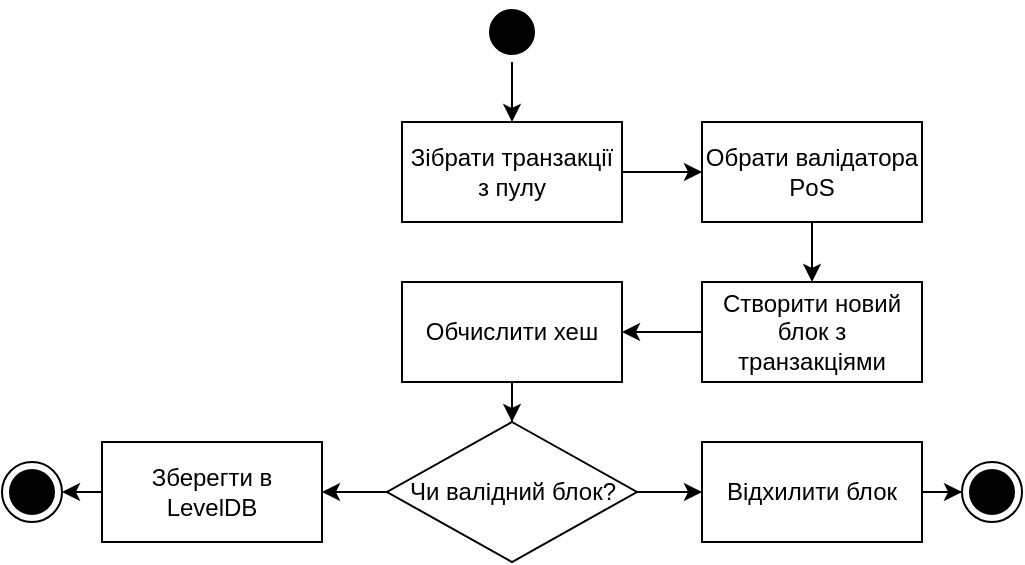 <mxfile version="27.0.6">
  <diagram name="Страница — 1" id="o6EN9a6bm2n5t95lFAL9">
    <mxGraphModel dx="1042" dy="588" grid="1" gridSize="10" guides="1" tooltips="1" connect="1" arrows="1" fold="1" page="1" pageScale="1" pageWidth="827" pageHeight="1169" math="0" shadow="0">
      <root>
        <mxCell id="0" />
        <mxCell id="1" parent="0" />
        <mxCell id="czxN18Cdv0f-kb_h5mWc-13" value="" style="edgeStyle=orthogonalEdgeStyle;rounded=0;orthogonalLoop=1;jettySize=auto;html=1;" edge="1" parent="1" source="czxN18Cdv0f-kb_h5mWc-1" target="czxN18Cdv0f-kb_h5mWc-3">
          <mxGeometry relative="1" as="geometry" />
        </mxCell>
        <mxCell id="czxN18Cdv0f-kb_h5mWc-1" value="" style="ellipse;html=1;shape=startState;fillColor=#000000;strokeColor=#000000;" vertex="1" parent="1">
          <mxGeometry x="380" y="30" width="30" height="30" as="geometry" />
        </mxCell>
        <mxCell id="czxN18Cdv0f-kb_h5mWc-12" style="edgeStyle=orthogonalEdgeStyle;rounded=0;orthogonalLoop=1;jettySize=auto;html=1;entryX=0;entryY=0.5;entryDx=0;entryDy=0;" edge="1" parent="1" source="czxN18Cdv0f-kb_h5mWc-3" target="czxN18Cdv0f-kb_h5mWc-5">
          <mxGeometry relative="1" as="geometry" />
        </mxCell>
        <mxCell id="czxN18Cdv0f-kb_h5mWc-3" value="Зібрати транзакції з пулу" style="html=1;whiteSpace=wrap;" vertex="1" parent="1">
          <mxGeometry x="340" y="90" width="110" height="50" as="geometry" />
        </mxCell>
        <mxCell id="czxN18Cdv0f-kb_h5mWc-7" style="edgeStyle=orthogonalEdgeStyle;rounded=0;orthogonalLoop=1;jettySize=auto;html=1;exitX=0.5;exitY=1;exitDx=0;exitDy=0;entryX=0.5;entryY=0;entryDx=0;entryDy=0;" edge="1" parent="1" source="czxN18Cdv0f-kb_h5mWc-5" target="czxN18Cdv0f-kb_h5mWc-6">
          <mxGeometry relative="1" as="geometry" />
        </mxCell>
        <mxCell id="czxN18Cdv0f-kb_h5mWc-5" value="Обрати валідатора PoS" style="html=1;whiteSpace=wrap;" vertex="1" parent="1">
          <mxGeometry x="490" y="90" width="110" height="50" as="geometry" />
        </mxCell>
        <mxCell id="czxN18Cdv0f-kb_h5mWc-14" value="" style="edgeStyle=orthogonalEdgeStyle;rounded=0;orthogonalLoop=1;jettySize=auto;html=1;" edge="1" parent="1" source="czxN18Cdv0f-kb_h5mWc-6" target="czxN18Cdv0f-kb_h5mWc-9">
          <mxGeometry relative="1" as="geometry" />
        </mxCell>
        <mxCell id="czxN18Cdv0f-kb_h5mWc-6" value="Створити новий блок з транзакціями" style="html=1;whiteSpace=wrap;" vertex="1" parent="1">
          <mxGeometry x="490" y="170" width="110" height="50" as="geometry" />
        </mxCell>
        <mxCell id="czxN18Cdv0f-kb_h5mWc-11" style="edgeStyle=orthogonalEdgeStyle;rounded=0;orthogonalLoop=1;jettySize=auto;html=1;exitX=0.5;exitY=1;exitDx=0;exitDy=0;" edge="1" parent="1" source="czxN18Cdv0f-kb_h5mWc-9" target="czxN18Cdv0f-kb_h5mWc-10">
          <mxGeometry relative="1" as="geometry" />
        </mxCell>
        <mxCell id="czxN18Cdv0f-kb_h5mWc-9" value="Обчислити хеш" style="html=1;whiteSpace=wrap;" vertex="1" parent="1">
          <mxGeometry x="340" y="170" width="110" height="50" as="geometry" />
        </mxCell>
        <mxCell id="czxN18Cdv0f-kb_h5mWc-17" value="" style="edgeStyle=orthogonalEdgeStyle;rounded=0;orthogonalLoop=1;jettySize=auto;html=1;" edge="1" parent="1" source="czxN18Cdv0f-kb_h5mWc-10" target="czxN18Cdv0f-kb_h5mWc-15">
          <mxGeometry relative="1" as="geometry" />
        </mxCell>
        <mxCell id="czxN18Cdv0f-kb_h5mWc-18" value="" style="edgeStyle=orthogonalEdgeStyle;rounded=0;orthogonalLoop=1;jettySize=auto;html=1;" edge="1" parent="1" source="czxN18Cdv0f-kb_h5mWc-10" target="czxN18Cdv0f-kb_h5mWc-16">
          <mxGeometry relative="1" as="geometry" />
        </mxCell>
        <mxCell id="czxN18Cdv0f-kb_h5mWc-10" value="Чи валідний блок?" style="shape=rhombus;perimeter=rhombusPerimeter;whiteSpace=wrap;html=1;align=center;" vertex="1" parent="1">
          <mxGeometry x="332.5" y="240" width="125" height="70" as="geometry" />
        </mxCell>
        <mxCell id="czxN18Cdv0f-kb_h5mWc-20" style="edgeStyle=orthogonalEdgeStyle;rounded=0;orthogonalLoop=1;jettySize=auto;html=1;exitX=0;exitY=0.5;exitDx=0;exitDy=0;entryX=1;entryY=0.5;entryDx=0;entryDy=0;" edge="1" parent="1" source="czxN18Cdv0f-kb_h5mWc-15" target="czxN18Cdv0f-kb_h5mWc-19">
          <mxGeometry relative="1" as="geometry" />
        </mxCell>
        <mxCell id="czxN18Cdv0f-kb_h5mWc-15" value="Зберегти в LevelDB" style="html=1;whiteSpace=wrap;" vertex="1" parent="1">
          <mxGeometry x="190" y="250" width="110" height="50" as="geometry" />
        </mxCell>
        <mxCell id="czxN18Cdv0f-kb_h5mWc-22" value="" style="edgeStyle=orthogonalEdgeStyle;rounded=0;orthogonalLoop=1;jettySize=auto;html=1;" edge="1" parent="1" source="czxN18Cdv0f-kb_h5mWc-16" target="czxN18Cdv0f-kb_h5mWc-21">
          <mxGeometry relative="1" as="geometry" />
        </mxCell>
        <mxCell id="czxN18Cdv0f-kb_h5mWc-16" value="Відхилити блок" style="html=1;whiteSpace=wrap;" vertex="1" parent="1">
          <mxGeometry x="490" y="250" width="110" height="50" as="geometry" />
        </mxCell>
        <mxCell id="czxN18Cdv0f-kb_h5mWc-19" value="" style="ellipse;html=1;shape=endState;fillColor=#000000;strokeColor=#000000;" vertex="1" parent="1">
          <mxGeometry x="140" y="260" width="30" height="30" as="geometry" />
        </mxCell>
        <mxCell id="czxN18Cdv0f-kb_h5mWc-21" value="" style="ellipse;html=1;shape=endState;fillColor=#000000;strokeColor=#000000;" vertex="1" parent="1">
          <mxGeometry x="620" y="260" width="30" height="30" as="geometry" />
        </mxCell>
      </root>
    </mxGraphModel>
  </diagram>
</mxfile>
